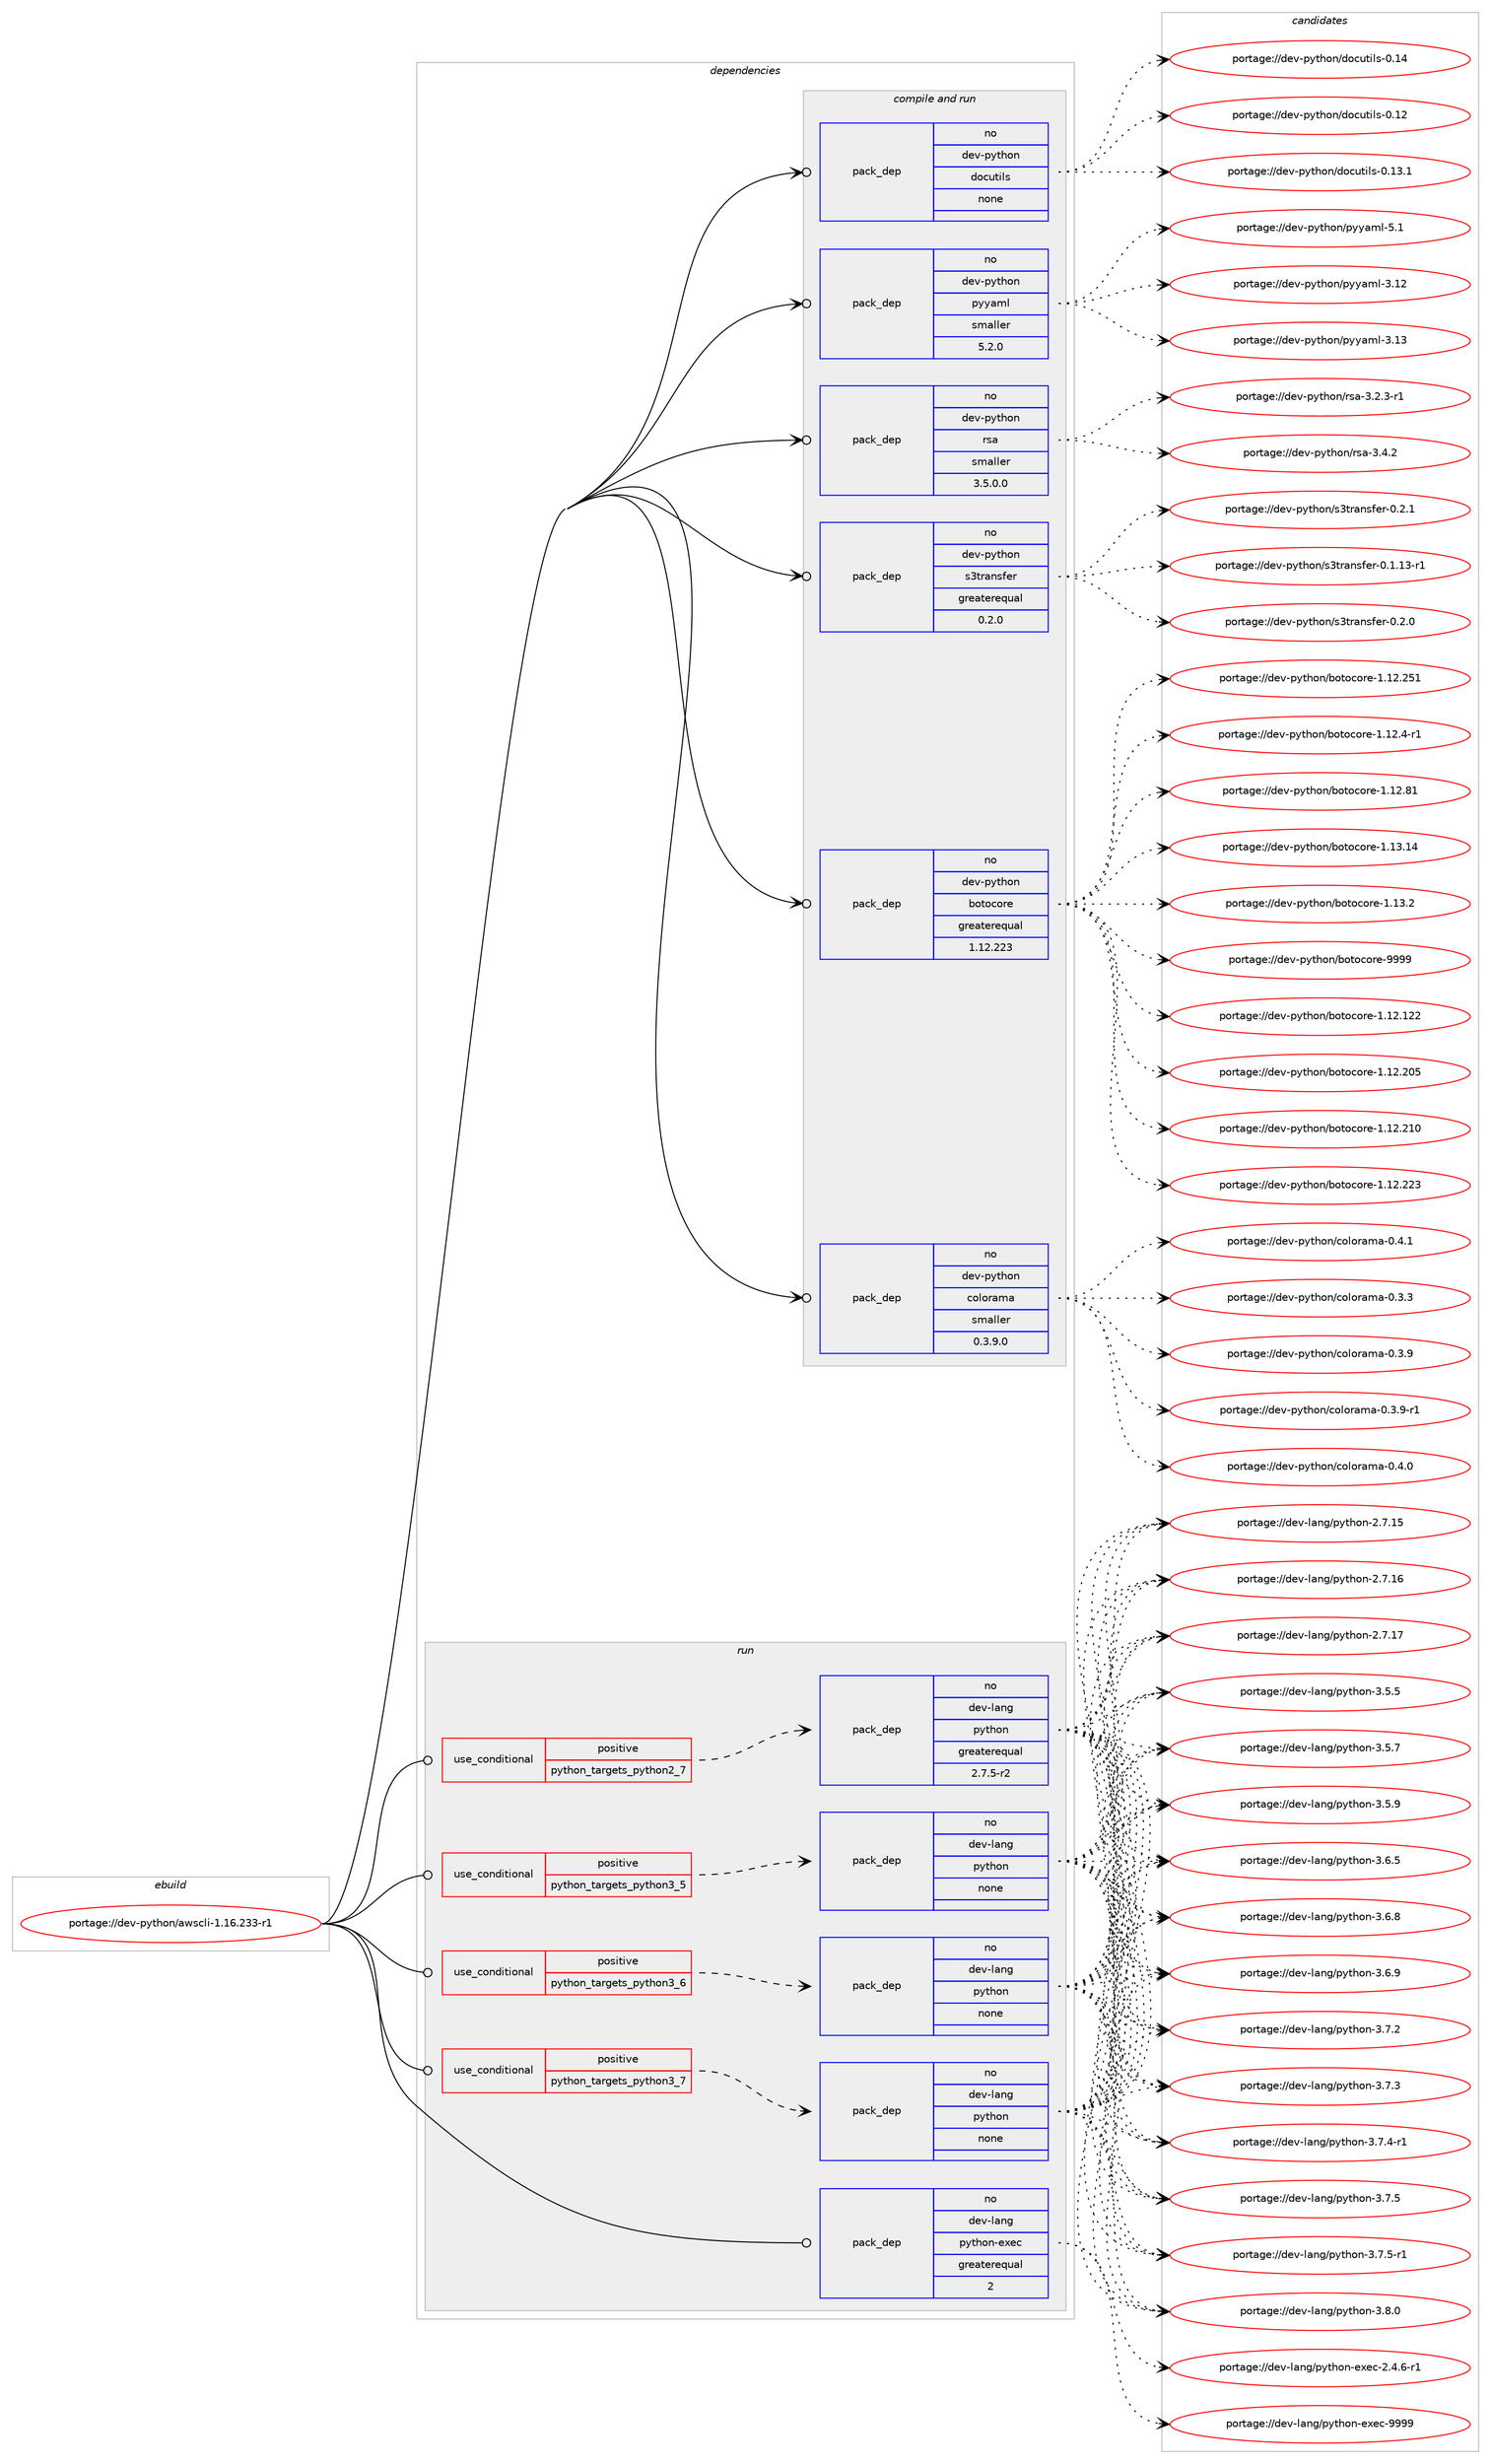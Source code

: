 digraph prolog {

# *************
# Graph options
# *************

newrank=true;
concentrate=true;
compound=true;
graph [rankdir=LR,fontname=Helvetica,fontsize=10,ranksep=1.5];#, ranksep=2.5, nodesep=0.2];
edge  [arrowhead=vee];
node  [fontname=Helvetica,fontsize=10];

# **********
# The ebuild
# **********

subgraph cluster_leftcol {
color=gray;
rank=same;
label=<<i>ebuild</i>>;
id [label="portage://dev-python/awscli-1.16.233-r1", color=red, width=4, href="../dev-python/awscli-1.16.233-r1.svg"];
}

# ****************
# The dependencies
# ****************

subgraph cluster_midcol {
color=gray;
label=<<i>dependencies</i>>;
subgraph cluster_compile {
fillcolor="#eeeeee";
style=filled;
label=<<i>compile</i>>;
}
subgraph cluster_compileandrun {
fillcolor="#eeeeee";
style=filled;
label=<<i>compile and run</i>>;
subgraph pack101636 {
dependency130874 [label=<<TABLE BORDER="0" CELLBORDER="1" CELLSPACING="0" CELLPADDING="4" WIDTH="220"><TR><TD ROWSPAN="6" CELLPADDING="30">pack_dep</TD></TR><TR><TD WIDTH="110">no</TD></TR><TR><TD>dev-python</TD></TR><TR><TD>botocore</TD></TR><TR><TD>greaterequal</TD></TR><TR><TD>1.12.223</TD></TR></TABLE>>, shape=none, color=blue];
}
id:e -> dependency130874:w [weight=20,style="solid",arrowhead="odotvee"];
subgraph pack101637 {
dependency130875 [label=<<TABLE BORDER="0" CELLBORDER="1" CELLSPACING="0" CELLPADDING="4" WIDTH="220"><TR><TD ROWSPAN="6" CELLPADDING="30">pack_dep</TD></TR><TR><TD WIDTH="110">no</TD></TR><TR><TD>dev-python</TD></TR><TR><TD>colorama</TD></TR><TR><TD>smaller</TD></TR><TR><TD>0.3.9.0</TD></TR></TABLE>>, shape=none, color=blue];
}
id:e -> dependency130875:w [weight=20,style="solid",arrowhead="odotvee"];
subgraph pack101638 {
dependency130876 [label=<<TABLE BORDER="0" CELLBORDER="1" CELLSPACING="0" CELLPADDING="4" WIDTH="220"><TR><TD ROWSPAN="6" CELLPADDING="30">pack_dep</TD></TR><TR><TD WIDTH="110">no</TD></TR><TR><TD>dev-python</TD></TR><TR><TD>docutils</TD></TR><TR><TD>none</TD></TR><TR><TD></TD></TR></TABLE>>, shape=none, color=blue];
}
id:e -> dependency130876:w [weight=20,style="solid",arrowhead="odotvee"];
subgraph pack101639 {
dependency130877 [label=<<TABLE BORDER="0" CELLBORDER="1" CELLSPACING="0" CELLPADDING="4" WIDTH="220"><TR><TD ROWSPAN="6" CELLPADDING="30">pack_dep</TD></TR><TR><TD WIDTH="110">no</TD></TR><TR><TD>dev-python</TD></TR><TR><TD>pyyaml</TD></TR><TR><TD>smaller</TD></TR><TR><TD>5.2.0</TD></TR></TABLE>>, shape=none, color=blue];
}
id:e -> dependency130877:w [weight=20,style="solid",arrowhead="odotvee"];
subgraph pack101640 {
dependency130878 [label=<<TABLE BORDER="0" CELLBORDER="1" CELLSPACING="0" CELLPADDING="4" WIDTH="220"><TR><TD ROWSPAN="6" CELLPADDING="30">pack_dep</TD></TR><TR><TD WIDTH="110">no</TD></TR><TR><TD>dev-python</TD></TR><TR><TD>rsa</TD></TR><TR><TD>smaller</TD></TR><TR><TD>3.5.0.0</TD></TR></TABLE>>, shape=none, color=blue];
}
id:e -> dependency130878:w [weight=20,style="solid",arrowhead="odotvee"];
subgraph pack101641 {
dependency130879 [label=<<TABLE BORDER="0" CELLBORDER="1" CELLSPACING="0" CELLPADDING="4" WIDTH="220"><TR><TD ROWSPAN="6" CELLPADDING="30">pack_dep</TD></TR><TR><TD WIDTH="110">no</TD></TR><TR><TD>dev-python</TD></TR><TR><TD>s3transfer</TD></TR><TR><TD>greaterequal</TD></TR><TR><TD>0.2.0</TD></TR></TABLE>>, shape=none, color=blue];
}
id:e -> dependency130879:w [weight=20,style="solid",arrowhead="odotvee"];
}
subgraph cluster_run {
fillcolor="#eeeeee";
style=filled;
label=<<i>run</i>>;
subgraph cond25934 {
dependency130880 [label=<<TABLE BORDER="0" CELLBORDER="1" CELLSPACING="0" CELLPADDING="4"><TR><TD ROWSPAN="3" CELLPADDING="10">use_conditional</TD></TR><TR><TD>positive</TD></TR><TR><TD>python_targets_python2_7</TD></TR></TABLE>>, shape=none, color=red];
subgraph pack101642 {
dependency130881 [label=<<TABLE BORDER="0" CELLBORDER="1" CELLSPACING="0" CELLPADDING="4" WIDTH="220"><TR><TD ROWSPAN="6" CELLPADDING="30">pack_dep</TD></TR><TR><TD WIDTH="110">no</TD></TR><TR><TD>dev-lang</TD></TR><TR><TD>python</TD></TR><TR><TD>greaterequal</TD></TR><TR><TD>2.7.5-r2</TD></TR></TABLE>>, shape=none, color=blue];
}
dependency130880:e -> dependency130881:w [weight=20,style="dashed",arrowhead="vee"];
}
id:e -> dependency130880:w [weight=20,style="solid",arrowhead="odot"];
subgraph cond25935 {
dependency130882 [label=<<TABLE BORDER="0" CELLBORDER="1" CELLSPACING="0" CELLPADDING="4"><TR><TD ROWSPAN="3" CELLPADDING="10">use_conditional</TD></TR><TR><TD>positive</TD></TR><TR><TD>python_targets_python3_5</TD></TR></TABLE>>, shape=none, color=red];
subgraph pack101643 {
dependency130883 [label=<<TABLE BORDER="0" CELLBORDER="1" CELLSPACING="0" CELLPADDING="4" WIDTH="220"><TR><TD ROWSPAN="6" CELLPADDING="30">pack_dep</TD></TR><TR><TD WIDTH="110">no</TD></TR><TR><TD>dev-lang</TD></TR><TR><TD>python</TD></TR><TR><TD>none</TD></TR><TR><TD></TD></TR></TABLE>>, shape=none, color=blue];
}
dependency130882:e -> dependency130883:w [weight=20,style="dashed",arrowhead="vee"];
}
id:e -> dependency130882:w [weight=20,style="solid",arrowhead="odot"];
subgraph cond25936 {
dependency130884 [label=<<TABLE BORDER="0" CELLBORDER="1" CELLSPACING="0" CELLPADDING="4"><TR><TD ROWSPAN="3" CELLPADDING="10">use_conditional</TD></TR><TR><TD>positive</TD></TR><TR><TD>python_targets_python3_6</TD></TR></TABLE>>, shape=none, color=red];
subgraph pack101644 {
dependency130885 [label=<<TABLE BORDER="0" CELLBORDER="1" CELLSPACING="0" CELLPADDING="4" WIDTH="220"><TR><TD ROWSPAN="6" CELLPADDING="30">pack_dep</TD></TR><TR><TD WIDTH="110">no</TD></TR><TR><TD>dev-lang</TD></TR><TR><TD>python</TD></TR><TR><TD>none</TD></TR><TR><TD></TD></TR></TABLE>>, shape=none, color=blue];
}
dependency130884:e -> dependency130885:w [weight=20,style="dashed",arrowhead="vee"];
}
id:e -> dependency130884:w [weight=20,style="solid",arrowhead="odot"];
subgraph cond25937 {
dependency130886 [label=<<TABLE BORDER="0" CELLBORDER="1" CELLSPACING="0" CELLPADDING="4"><TR><TD ROWSPAN="3" CELLPADDING="10">use_conditional</TD></TR><TR><TD>positive</TD></TR><TR><TD>python_targets_python3_7</TD></TR></TABLE>>, shape=none, color=red];
subgraph pack101645 {
dependency130887 [label=<<TABLE BORDER="0" CELLBORDER="1" CELLSPACING="0" CELLPADDING="4" WIDTH="220"><TR><TD ROWSPAN="6" CELLPADDING="30">pack_dep</TD></TR><TR><TD WIDTH="110">no</TD></TR><TR><TD>dev-lang</TD></TR><TR><TD>python</TD></TR><TR><TD>none</TD></TR><TR><TD></TD></TR></TABLE>>, shape=none, color=blue];
}
dependency130886:e -> dependency130887:w [weight=20,style="dashed",arrowhead="vee"];
}
id:e -> dependency130886:w [weight=20,style="solid",arrowhead="odot"];
subgraph pack101646 {
dependency130888 [label=<<TABLE BORDER="0" CELLBORDER="1" CELLSPACING="0" CELLPADDING="4" WIDTH="220"><TR><TD ROWSPAN="6" CELLPADDING="30">pack_dep</TD></TR><TR><TD WIDTH="110">no</TD></TR><TR><TD>dev-lang</TD></TR><TR><TD>python-exec</TD></TR><TR><TD>greaterequal</TD></TR><TR><TD>2</TD></TR></TABLE>>, shape=none, color=blue];
}
id:e -> dependency130888:w [weight=20,style="solid",arrowhead="odot"];
}
}

# **************
# The candidates
# **************

subgraph cluster_choices {
rank=same;
color=gray;
label=<<i>candidates</i>>;

subgraph choice101636 {
color=black;
nodesep=1;
choiceportage10010111845112121116104111110479811111611199111114101454946495046495050 [label="portage://dev-python/botocore-1.12.122", color=red, width=4,href="../dev-python/botocore-1.12.122.svg"];
choiceportage10010111845112121116104111110479811111611199111114101454946495046504853 [label="portage://dev-python/botocore-1.12.205", color=red, width=4,href="../dev-python/botocore-1.12.205.svg"];
choiceportage10010111845112121116104111110479811111611199111114101454946495046504948 [label="portage://dev-python/botocore-1.12.210", color=red, width=4,href="../dev-python/botocore-1.12.210.svg"];
choiceportage10010111845112121116104111110479811111611199111114101454946495046505051 [label="portage://dev-python/botocore-1.12.223", color=red, width=4,href="../dev-python/botocore-1.12.223.svg"];
choiceportage10010111845112121116104111110479811111611199111114101454946495046505349 [label="portage://dev-python/botocore-1.12.251", color=red, width=4,href="../dev-python/botocore-1.12.251.svg"];
choiceportage10010111845112121116104111110479811111611199111114101454946495046524511449 [label="portage://dev-python/botocore-1.12.4-r1", color=red, width=4,href="../dev-python/botocore-1.12.4-r1.svg"];
choiceportage100101118451121211161041111104798111116111991111141014549464950465649 [label="portage://dev-python/botocore-1.12.81", color=red, width=4,href="../dev-python/botocore-1.12.81.svg"];
choiceportage100101118451121211161041111104798111116111991111141014549464951464952 [label="portage://dev-python/botocore-1.13.14", color=red, width=4,href="../dev-python/botocore-1.13.14.svg"];
choiceportage1001011184511212111610411111047981111161119911111410145494649514650 [label="portage://dev-python/botocore-1.13.2", color=red, width=4,href="../dev-python/botocore-1.13.2.svg"];
choiceportage100101118451121211161041111104798111116111991111141014557575757 [label="portage://dev-python/botocore-9999", color=red, width=4,href="../dev-python/botocore-9999.svg"];
dependency130874:e -> choiceportage10010111845112121116104111110479811111611199111114101454946495046495050:w [style=dotted,weight="100"];
dependency130874:e -> choiceportage10010111845112121116104111110479811111611199111114101454946495046504853:w [style=dotted,weight="100"];
dependency130874:e -> choiceportage10010111845112121116104111110479811111611199111114101454946495046504948:w [style=dotted,weight="100"];
dependency130874:e -> choiceportage10010111845112121116104111110479811111611199111114101454946495046505051:w [style=dotted,weight="100"];
dependency130874:e -> choiceportage10010111845112121116104111110479811111611199111114101454946495046505349:w [style=dotted,weight="100"];
dependency130874:e -> choiceportage10010111845112121116104111110479811111611199111114101454946495046524511449:w [style=dotted,weight="100"];
dependency130874:e -> choiceportage100101118451121211161041111104798111116111991111141014549464950465649:w [style=dotted,weight="100"];
dependency130874:e -> choiceportage100101118451121211161041111104798111116111991111141014549464951464952:w [style=dotted,weight="100"];
dependency130874:e -> choiceportage1001011184511212111610411111047981111161119911111410145494649514650:w [style=dotted,weight="100"];
dependency130874:e -> choiceportage100101118451121211161041111104798111116111991111141014557575757:w [style=dotted,weight="100"];
}
subgraph choice101637 {
color=black;
nodesep=1;
choiceportage1001011184511212111610411111047991111081111149710997454846514651 [label="portage://dev-python/colorama-0.3.3", color=red, width=4,href="../dev-python/colorama-0.3.3.svg"];
choiceportage1001011184511212111610411111047991111081111149710997454846514657 [label="portage://dev-python/colorama-0.3.9", color=red, width=4,href="../dev-python/colorama-0.3.9.svg"];
choiceportage10010111845112121116104111110479911110811111497109974548465146574511449 [label="portage://dev-python/colorama-0.3.9-r1", color=red, width=4,href="../dev-python/colorama-0.3.9-r1.svg"];
choiceportage1001011184511212111610411111047991111081111149710997454846524648 [label="portage://dev-python/colorama-0.4.0", color=red, width=4,href="../dev-python/colorama-0.4.0.svg"];
choiceportage1001011184511212111610411111047991111081111149710997454846524649 [label="portage://dev-python/colorama-0.4.1", color=red, width=4,href="../dev-python/colorama-0.4.1.svg"];
dependency130875:e -> choiceportage1001011184511212111610411111047991111081111149710997454846514651:w [style=dotted,weight="100"];
dependency130875:e -> choiceportage1001011184511212111610411111047991111081111149710997454846514657:w [style=dotted,weight="100"];
dependency130875:e -> choiceportage10010111845112121116104111110479911110811111497109974548465146574511449:w [style=dotted,weight="100"];
dependency130875:e -> choiceportage1001011184511212111610411111047991111081111149710997454846524648:w [style=dotted,weight="100"];
dependency130875:e -> choiceportage1001011184511212111610411111047991111081111149710997454846524649:w [style=dotted,weight="100"];
}
subgraph choice101638 {
color=black;
nodesep=1;
choiceportage1001011184511212111610411111047100111991171161051081154548464950 [label="portage://dev-python/docutils-0.12", color=red, width=4,href="../dev-python/docutils-0.12.svg"];
choiceportage10010111845112121116104111110471001119911711610510811545484649514649 [label="portage://dev-python/docutils-0.13.1", color=red, width=4,href="../dev-python/docutils-0.13.1.svg"];
choiceportage1001011184511212111610411111047100111991171161051081154548464952 [label="portage://dev-python/docutils-0.14", color=red, width=4,href="../dev-python/docutils-0.14.svg"];
dependency130876:e -> choiceportage1001011184511212111610411111047100111991171161051081154548464950:w [style=dotted,weight="100"];
dependency130876:e -> choiceportage10010111845112121116104111110471001119911711610510811545484649514649:w [style=dotted,weight="100"];
dependency130876:e -> choiceportage1001011184511212111610411111047100111991171161051081154548464952:w [style=dotted,weight="100"];
}
subgraph choice101639 {
color=black;
nodesep=1;
choiceportage1001011184511212111610411111047112121121971091084551464950 [label="portage://dev-python/pyyaml-3.12", color=red, width=4,href="../dev-python/pyyaml-3.12.svg"];
choiceportage1001011184511212111610411111047112121121971091084551464951 [label="portage://dev-python/pyyaml-3.13", color=red, width=4,href="../dev-python/pyyaml-3.13.svg"];
choiceportage10010111845112121116104111110471121211219710910845534649 [label="portage://dev-python/pyyaml-5.1", color=red, width=4,href="../dev-python/pyyaml-5.1.svg"];
dependency130877:e -> choiceportage1001011184511212111610411111047112121121971091084551464950:w [style=dotted,weight="100"];
dependency130877:e -> choiceportage1001011184511212111610411111047112121121971091084551464951:w [style=dotted,weight="100"];
dependency130877:e -> choiceportage10010111845112121116104111110471121211219710910845534649:w [style=dotted,weight="100"];
}
subgraph choice101640 {
color=black;
nodesep=1;
choiceportage1001011184511212111610411111047114115974551465046514511449 [label="portage://dev-python/rsa-3.2.3-r1", color=red, width=4,href="../dev-python/rsa-3.2.3-r1.svg"];
choiceportage100101118451121211161041111104711411597455146524650 [label="portage://dev-python/rsa-3.4.2", color=red, width=4,href="../dev-python/rsa-3.4.2.svg"];
dependency130878:e -> choiceportage1001011184511212111610411111047114115974551465046514511449:w [style=dotted,weight="100"];
dependency130878:e -> choiceportage100101118451121211161041111104711411597455146524650:w [style=dotted,weight="100"];
}
subgraph choice101641 {
color=black;
nodesep=1;
choiceportage10010111845112121116104111110471155111611497110115102101114454846494649514511449 [label="portage://dev-python/s3transfer-0.1.13-r1", color=red, width=4,href="../dev-python/s3transfer-0.1.13-r1.svg"];
choiceportage10010111845112121116104111110471155111611497110115102101114454846504648 [label="portage://dev-python/s3transfer-0.2.0", color=red, width=4,href="../dev-python/s3transfer-0.2.0.svg"];
choiceportage10010111845112121116104111110471155111611497110115102101114454846504649 [label="portage://dev-python/s3transfer-0.2.1", color=red, width=4,href="../dev-python/s3transfer-0.2.1.svg"];
dependency130879:e -> choiceportage10010111845112121116104111110471155111611497110115102101114454846494649514511449:w [style=dotted,weight="100"];
dependency130879:e -> choiceportage10010111845112121116104111110471155111611497110115102101114454846504648:w [style=dotted,weight="100"];
dependency130879:e -> choiceportage10010111845112121116104111110471155111611497110115102101114454846504649:w [style=dotted,weight="100"];
}
subgraph choice101642 {
color=black;
nodesep=1;
choiceportage10010111845108971101034711212111610411111045504655464953 [label="portage://dev-lang/python-2.7.15", color=red, width=4,href="../dev-lang/python-2.7.15.svg"];
choiceportage10010111845108971101034711212111610411111045504655464954 [label="portage://dev-lang/python-2.7.16", color=red, width=4,href="../dev-lang/python-2.7.16.svg"];
choiceportage10010111845108971101034711212111610411111045504655464955 [label="portage://dev-lang/python-2.7.17", color=red, width=4,href="../dev-lang/python-2.7.17.svg"];
choiceportage100101118451089711010347112121116104111110455146534653 [label="portage://dev-lang/python-3.5.5", color=red, width=4,href="../dev-lang/python-3.5.5.svg"];
choiceportage100101118451089711010347112121116104111110455146534655 [label="portage://dev-lang/python-3.5.7", color=red, width=4,href="../dev-lang/python-3.5.7.svg"];
choiceportage100101118451089711010347112121116104111110455146534657 [label="portage://dev-lang/python-3.5.9", color=red, width=4,href="../dev-lang/python-3.5.9.svg"];
choiceportage100101118451089711010347112121116104111110455146544653 [label="portage://dev-lang/python-3.6.5", color=red, width=4,href="../dev-lang/python-3.6.5.svg"];
choiceportage100101118451089711010347112121116104111110455146544656 [label="portage://dev-lang/python-3.6.8", color=red, width=4,href="../dev-lang/python-3.6.8.svg"];
choiceportage100101118451089711010347112121116104111110455146544657 [label="portage://dev-lang/python-3.6.9", color=red, width=4,href="../dev-lang/python-3.6.9.svg"];
choiceportage100101118451089711010347112121116104111110455146554650 [label="portage://dev-lang/python-3.7.2", color=red, width=4,href="../dev-lang/python-3.7.2.svg"];
choiceportage100101118451089711010347112121116104111110455146554651 [label="portage://dev-lang/python-3.7.3", color=red, width=4,href="../dev-lang/python-3.7.3.svg"];
choiceportage1001011184510897110103471121211161041111104551465546524511449 [label="portage://dev-lang/python-3.7.4-r1", color=red, width=4,href="../dev-lang/python-3.7.4-r1.svg"];
choiceportage100101118451089711010347112121116104111110455146554653 [label="portage://dev-lang/python-3.7.5", color=red, width=4,href="../dev-lang/python-3.7.5.svg"];
choiceportage1001011184510897110103471121211161041111104551465546534511449 [label="portage://dev-lang/python-3.7.5-r1", color=red, width=4,href="../dev-lang/python-3.7.5-r1.svg"];
choiceportage100101118451089711010347112121116104111110455146564648 [label="portage://dev-lang/python-3.8.0", color=red, width=4,href="../dev-lang/python-3.8.0.svg"];
dependency130881:e -> choiceportage10010111845108971101034711212111610411111045504655464953:w [style=dotted,weight="100"];
dependency130881:e -> choiceportage10010111845108971101034711212111610411111045504655464954:w [style=dotted,weight="100"];
dependency130881:e -> choiceportage10010111845108971101034711212111610411111045504655464955:w [style=dotted,weight="100"];
dependency130881:e -> choiceportage100101118451089711010347112121116104111110455146534653:w [style=dotted,weight="100"];
dependency130881:e -> choiceportage100101118451089711010347112121116104111110455146534655:w [style=dotted,weight="100"];
dependency130881:e -> choiceportage100101118451089711010347112121116104111110455146534657:w [style=dotted,weight="100"];
dependency130881:e -> choiceportage100101118451089711010347112121116104111110455146544653:w [style=dotted,weight="100"];
dependency130881:e -> choiceportage100101118451089711010347112121116104111110455146544656:w [style=dotted,weight="100"];
dependency130881:e -> choiceportage100101118451089711010347112121116104111110455146544657:w [style=dotted,weight="100"];
dependency130881:e -> choiceportage100101118451089711010347112121116104111110455146554650:w [style=dotted,weight="100"];
dependency130881:e -> choiceportage100101118451089711010347112121116104111110455146554651:w [style=dotted,weight="100"];
dependency130881:e -> choiceportage1001011184510897110103471121211161041111104551465546524511449:w [style=dotted,weight="100"];
dependency130881:e -> choiceportage100101118451089711010347112121116104111110455146554653:w [style=dotted,weight="100"];
dependency130881:e -> choiceportage1001011184510897110103471121211161041111104551465546534511449:w [style=dotted,weight="100"];
dependency130881:e -> choiceportage100101118451089711010347112121116104111110455146564648:w [style=dotted,weight="100"];
}
subgraph choice101643 {
color=black;
nodesep=1;
choiceportage10010111845108971101034711212111610411111045504655464953 [label="portage://dev-lang/python-2.7.15", color=red, width=4,href="../dev-lang/python-2.7.15.svg"];
choiceportage10010111845108971101034711212111610411111045504655464954 [label="portage://dev-lang/python-2.7.16", color=red, width=4,href="../dev-lang/python-2.7.16.svg"];
choiceportage10010111845108971101034711212111610411111045504655464955 [label="portage://dev-lang/python-2.7.17", color=red, width=4,href="../dev-lang/python-2.7.17.svg"];
choiceportage100101118451089711010347112121116104111110455146534653 [label="portage://dev-lang/python-3.5.5", color=red, width=4,href="../dev-lang/python-3.5.5.svg"];
choiceportage100101118451089711010347112121116104111110455146534655 [label="portage://dev-lang/python-3.5.7", color=red, width=4,href="../dev-lang/python-3.5.7.svg"];
choiceportage100101118451089711010347112121116104111110455146534657 [label="portage://dev-lang/python-3.5.9", color=red, width=4,href="../dev-lang/python-3.5.9.svg"];
choiceportage100101118451089711010347112121116104111110455146544653 [label="portage://dev-lang/python-3.6.5", color=red, width=4,href="../dev-lang/python-3.6.5.svg"];
choiceportage100101118451089711010347112121116104111110455146544656 [label="portage://dev-lang/python-3.6.8", color=red, width=4,href="../dev-lang/python-3.6.8.svg"];
choiceportage100101118451089711010347112121116104111110455146544657 [label="portage://dev-lang/python-3.6.9", color=red, width=4,href="../dev-lang/python-3.6.9.svg"];
choiceportage100101118451089711010347112121116104111110455146554650 [label="portage://dev-lang/python-3.7.2", color=red, width=4,href="../dev-lang/python-3.7.2.svg"];
choiceportage100101118451089711010347112121116104111110455146554651 [label="portage://dev-lang/python-3.7.3", color=red, width=4,href="../dev-lang/python-3.7.3.svg"];
choiceportage1001011184510897110103471121211161041111104551465546524511449 [label="portage://dev-lang/python-3.7.4-r1", color=red, width=4,href="../dev-lang/python-3.7.4-r1.svg"];
choiceportage100101118451089711010347112121116104111110455146554653 [label="portage://dev-lang/python-3.7.5", color=red, width=4,href="../dev-lang/python-3.7.5.svg"];
choiceportage1001011184510897110103471121211161041111104551465546534511449 [label="portage://dev-lang/python-3.7.5-r1", color=red, width=4,href="../dev-lang/python-3.7.5-r1.svg"];
choiceportage100101118451089711010347112121116104111110455146564648 [label="portage://dev-lang/python-3.8.0", color=red, width=4,href="../dev-lang/python-3.8.0.svg"];
dependency130883:e -> choiceportage10010111845108971101034711212111610411111045504655464953:w [style=dotted,weight="100"];
dependency130883:e -> choiceportage10010111845108971101034711212111610411111045504655464954:w [style=dotted,weight="100"];
dependency130883:e -> choiceportage10010111845108971101034711212111610411111045504655464955:w [style=dotted,weight="100"];
dependency130883:e -> choiceportage100101118451089711010347112121116104111110455146534653:w [style=dotted,weight="100"];
dependency130883:e -> choiceportage100101118451089711010347112121116104111110455146534655:w [style=dotted,weight="100"];
dependency130883:e -> choiceportage100101118451089711010347112121116104111110455146534657:w [style=dotted,weight="100"];
dependency130883:e -> choiceportage100101118451089711010347112121116104111110455146544653:w [style=dotted,weight="100"];
dependency130883:e -> choiceportage100101118451089711010347112121116104111110455146544656:w [style=dotted,weight="100"];
dependency130883:e -> choiceportage100101118451089711010347112121116104111110455146544657:w [style=dotted,weight="100"];
dependency130883:e -> choiceportage100101118451089711010347112121116104111110455146554650:w [style=dotted,weight="100"];
dependency130883:e -> choiceportage100101118451089711010347112121116104111110455146554651:w [style=dotted,weight="100"];
dependency130883:e -> choiceportage1001011184510897110103471121211161041111104551465546524511449:w [style=dotted,weight="100"];
dependency130883:e -> choiceportage100101118451089711010347112121116104111110455146554653:w [style=dotted,weight="100"];
dependency130883:e -> choiceportage1001011184510897110103471121211161041111104551465546534511449:w [style=dotted,weight="100"];
dependency130883:e -> choiceportage100101118451089711010347112121116104111110455146564648:w [style=dotted,weight="100"];
}
subgraph choice101644 {
color=black;
nodesep=1;
choiceportage10010111845108971101034711212111610411111045504655464953 [label="portage://dev-lang/python-2.7.15", color=red, width=4,href="../dev-lang/python-2.7.15.svg"];
choiceportage10010111845108971101034711212111610411111045504655464954 [label="portage://dev-lang/python-2.7.16", color=red, width=4,href="../dev-lang/python-2.7.16.svg"];
choiceportage10010111845108971101034711212111610411111045504655464955 [label="portage://dev-lang/python-2.7.17", color=red, width=4,href="../dev-lang/python-2.7.17.svg"];
choiceportage100101118451089711010347112121116104111110455146534653 [label="portage://dev-lang/python-3.5.5", color=red, width=4,href="../dev-lang/python-3.5.5.svg"];
choiceportage100101118451089711010347112121116104111110455146534655 [label="portage://dev-lang/python-3.5.7", color=red, width=4,href="../dev-lang/python-3.5.7.svg"];
choiceportage100101118451089711010347112121116104111110455146534657 [label="portage://dev-lang/python-3.5.9", color=red, width=4,href="../dev-lang/python-3.5.9.svg"];
choiceportage100101118451089711010347112121116104111110455146544653 [label="portage://dev-lang/python-3.6.5", color=red, width=4,href="../dev-lang/python-3.6.5.svg"];
choiceportage100101118451089711010347112121116104111110455146544656 [label="portage://dev-lang/python-3.6.8", color=red, width=4,href="../dev-lang/python-3.6.8.svg"];
choiceportage100101118451089711010347112121116104111110455146544657 [label="portage://dev-lang/python-3.6.9", color=red, width=4,href="../dev-lang/python-3.6.9.svg"];
choiceportage100101118451089711010347112121116104111110455146554650 [label="portage://dev-lang/python-3.7.2", color=red, width=4,href="../dev-lang/python-3.7.2.svg"];
choiceportage100101118451089711010347112121116104111110455146554651 [label="portage://dev-lang/python-3.7.3", color=red, width=4,href="../dev-lang/python-3.7.3.svg"];
choiceportage1001011184510897110103471121211161041111104551465546524511449 [label="portage://dev-lang/python-3.7.4-r1", color=red, width=4,href="../dev-lang/python-3.7.4-r1.svg"];
choiceportage100101118451089711010347112121116104111110455146554653 [label="portage://dev-lang/python-3.7.5", color=red, width=4,href="../dev-lang/python-3.7.5.svg"];
choiceportage1001011184510897110103471121211161041111104551465546534511449 [label="portage://dev-lang/python-3.7.5-r1", color=red, width=4,href="../dev-lang/python-3.7.5-r1.svg"];
choiceportage100101118451089711010347112121116104111110455146564648 [label="portage://dev-lang/python-3.8.0", color=red, width=4,href="../dev-lang/python-3.8.0.svg"];
dependency130885:e -> choiceportage10010111845108971101034711212111610411111045504655464953:w [style=dotted,weight="100"];
dependency130885:e -> choiceportage10010111845108971101034711212111610411111045504655464954:w [style=dotted,weight="100"];
dependency130885:e -> choiceportage10010111845108971101034711212111610411111045504655464955:w [style=dotted,weight="100"];
dependency130885:e -> choiceportage100101118451089711010347112121116104111110455146534653:w [style=dotted,weight="100"];
dependency130885:e -> choiceportage100101118451089711010347112121116104111110455146534655:w [style=dotted,weight="100"];
dependency130885:e -> choiceportage100101118451089711010347112121116104111110455146534657:w [style=dotted,weight="100"];
dependency130885:e -> choiceportage100101118451089711010347112121116104111110455146544653:w [style=dotted,weight="100"];
dependency130885:e -> choiceportage100101118451089711010347112121116104111110455146544656:w [style=dotted,weight="100"];
dependency130885:e -> choiceportage100101118451089711010347112121116104111110455146544657:w [style=dotted,weight="100"];
dependency130885:e -> choiceportage100101118451089711010347112121116104111110455146554650:w [style=dotted,weight="100"];
dependency130885:e -> choiceportage100101118451089711010347112121116104111110455146554651:w [style=dotted,weight="100"];
dependency130885:e -> choiceportage1001011184510897110103471121211161041111104551465546524511449:w [style=dotted,weight="100"];
dependency130885:e -> choiceportage100101118451089711010347112121116104111110455146554653:w [style=dotted,weight="100"];
dependency130885:e -> choiceportage1001011184510897110103471121211161041111104551465546534511449:w [style=dotted,weight="100"];
dependency130885:e -> choiceportage100101118451089711010347112121116104111110455146564648:w [style=dotted,weight="100"];
}
subgraph choice101645 {
color=black;
nodesep=1;
choiceportage10010111845108971101034711212111610411111045504655464953 [label="portage://dev-lang/python-2.7.15", color=red, width=4,href="../dev-lang/python-2.7.15.svg"];
choiceportage10010111845108971101034711212111610411111045504655464954 [label="portage://dev-lang/python-2.7.16", color=red, width=4,href="../dev-lang/python-2.7.16.svg"];
choiceportage10010111845108971101034711212111610411111045504655464955 [label="portage://dev-lang/python-2.7.17", color=red, width=4,href="../dev-lang/python-2.7.17.svg"];
choiceportage100101118451089711010347112121116104111110455146534653 [label="portage://dev-lang/python-3.5.5", color=red, width=4,href="../dev-lang/python-3.5.5.svg"];
choiceportage100101118451089711010347112121116104111110455146534655 [label="portage://dev-lang/python-3.5.7", color=red, width=4,href="../dev-lang/python-3.5.7.svg"];
choiceportage100101118451089711010347112121116104111110455146534657 [label="portage://dev-lang/python-3.5.9", color=red, width=4,href="../dev-lang/python-3.5.9.svg"];
choiceportage100101118451089711010347112121116104111110455146544653 [label="portage://dev-lang/python-3.6.5", color=red, width=4,href="../dev-lang/python-3.6.5.svg"];
choiceportage100101118451089711010347112121116104111110455146544656 [label="portage://dev-lang/python-3.6.8", color=red, width=4,href="../dev-lang/python-3.6.8.svg"];
choiceportage100101118451089711010347112121116104111110455146544657 [label="portage://dev-lang/python-3.6.9", color=red, width=4,href="../dev-lang/python-3.6.9.svg"];
choiceportage100101118451089711010347112121116104111110455146554650 [label="portage://dev-lang/python-3.7.2", color=red, width=4,href="../dev-lang/python-3.7.2.svg"];
choiceportage100101118451089711010347112121116104111110455146554651 [label="portage://dev-lang/python-3.7.3", color=red, width=4,href="../dev-lang/python-3.7.3.svg"];
choiceportage1001011184510897110103471121211161041111104551465546524511449 [label="portage://dev-lang/python-3.7.4-r1", color=red, width=4,href="../dev-lang/python-3.7.4-r1.svg"];
choiceportage100101118451089711010347112121116104111110455146554653 [label="portage://dev-lang/python-3.7.5", color=red, width=4,href="../dev-lang/python-3.7.5.svg"];
choiceportage1001011184510897110103471121211161041111104551465546534511449 [label="portage://dev-lang/python-3.7.5-r1", color=red, width=4,href="../dev-lang/python-3.7.5-r1.svg"];
choiceportage100101118451089711010347112121116104111110455146564648 [label="portage://dev-lang/python-3.8.0", color=red, width=4,href="../dev-lang/python-3.8.0.svg"];
dependency130887:e -> choiceportage10010111845108971101034711212111610411111045504655464953:w [style=dotted,weight="100"];
dependency130887:e -> choiceportage10010111845108971101034711212111610411111045504655464954:w [style=dotted,weight="100"];
dependency130887:e -> choiceportage10010111845108971101034711212111610411111045504655464955:w [style=dotted,weight="100"];
dependency130887:e -> choiceportage100101118451089711010347112121116104111110455146534653:w [style=dotted,weight="100"];
dependency130887:e -> choiceportage100101118451089711010347112121116104111110455146534655:w [style=dotted,weight="100"];
dependency130887:e -> choiceportage100101118451089711010347112121116104111110455146534657:w [style=dotted,weight="100"];
dependency130887:e -> choiceportage100101118451089711010347112121116104111110455146544653:w [style=dotted,weight="100"];
dependency130887:e -> choiceportage100101118451089711010347112121116104111110455146544656:w [style=dotted,weight="100"];
dependency130887:e -> choiceportage100101118451089711010347112121116104111110455146544657:w [style=dotted,weight="100"];
dependency130887:e -> choiceportage100101118451089711010347112121116104111110455146554650:w [style=dotted,weight="100"];
dependency130887:e -> choiceportage100101118451089711010347112121116104111110455146554651:w [style=dotted,weight="100"];
dependency130887:e -> choiceportage1001011184510897110103471121211161041111104551465546524511449:w [style=dotted,weight="100"];
dependency130887:e -> choiceportage100101118451089711010347112121116104111110455146554653:w [style=dotted,weight="100"];
dependency130887:e -> choiceportage1001011184510897110103471121211161041111104551465546534511449:w [style=dotted,weight="100"];
dependency130887:e -> choiceportage100101118451089711010347112121116104111110455146564648:w [style=dotted,weight="100"];
}
subgraph choice101646 {
color=black;
nodesep=1;
choiceportage10010111845108971101034711212111610411111045101120101994550465246544511449 [label="portage://dev-lang/python-exec-2.4.6-r1", color=red, width=4,href="../dev-lang/python-exec-2.4.6-r1.svg"];
choiceportage10010111845108971101034711212111610411111045101120101994557575757 [label="portage://dev-lang/python-exec-9999", color=red, width=4,href="../dev-lang/python-exec-9999.svg"];
dependency130888:e -> choiceportage10010111845108971101034711212111610411111045101120101994550465246544511449:w [style=dotted,weight="100"];
dependency130888:e -> choiceportage10010111845108971101034711212111610411111045101120101994557575757:w [style=dotted,weight="100"];
}
}

}
